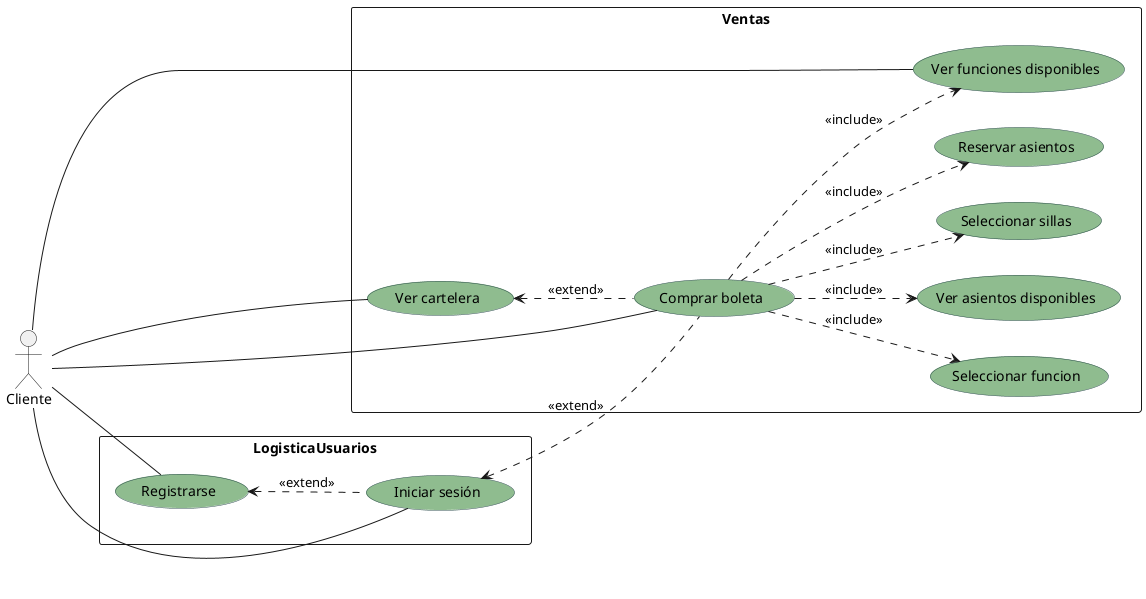 @startuml prueba1
left to right direction
skinparam packageStyle rectangle
skinparam usecase {
    BorderColor DarkSlateGray
    BackgroundColor DarkSeaGreen
  
}
' Página para el actor Cliente
actor Cliente

package Ventas{
    usecase "Ver cartelera" as verCar
    usecase "Ver funciones disponibles" as verFun
    usecase "Seleccionar funcion" as selFun
    usecase "Comprar boleta" as comBol
    usecase "Ver asientos disponibles" as verAsi
    usecase "Seleccionar sillas" as selAsi
    usecase "Reservar asientos" as resAsi 
    
}
package LogisticaUsuarios{
    usecase "Iniciar sesión" as iniSes
    usecase "Registrarse" as reg 
}

Cliente -- iniSes
Cliente -- verCar
Cliente -- comBol
Cliente -- verFun
Cliente -- reg

iniSes <.. comBol : <<extend>>
verCar <.. comBol : <<extend>>
comBol ..> verFun : <<include>>
comBol ..> selFun : <<include>>
reg <.. iniSes : <<extend>>
comBol ..> verAsi : <<include>>
comBol ..> selAsi : <<include>>
comBol ..> resAsi : <<include>>

newpage

' Página para el actor Taquillero

left to right direction
skinparam packageStyle rectangle
skinparam usecase {
    BorderColor DarkSlateGray
    BackgroundColor DarkSeaGreen
  
}
actor Taquillero

package Trabajadores {
    actor Taquillero
}

package Ventas{
    usecase "Ver cartelera" as verCar
    usecase "Ver funciones disponibles" as verFun
    usecase "Seleccionar función" as selFun
    usecase "Comprar boleta" as comBol
}

package LogisticaUsuarios{
    usecase "Iniciar sesión" as iniSes
    usecase "Registrarse" as reg 
}

Taquillero -- iniSes
Taquillero -- verCar
Taquillero -- verFun
Taquillero -- selFun
Taquillero -- comBol
Taquillero -- reg

iniSes <.. comBol : <<extend>>
verCar <.. comBol : <<extend>>
comBol ..> verFun : <<include>>
comBol ..> selFun : <<include>>
reg <.. iniSes : <<extend>>
newpage

' Página para el actor EmpleadoRestaurante

left to right direction
skinparam packageStyle rectangle
skinparam usecase {
    BorderColor DarkSlateGray
    BackgroundColor DarkSeaGreen
  
}
actor EmpleadoRestaurante

package Trabajadores {
    actor EmpleadoRestaurante
}

package Restaurante{
    usecase "Vender comida" as venCom
    usecase "Ver comidas disponibles" as verCom
}

EmpleadoRestaurante -- venCom
EmpleadoRestaurante -- verCom

venCom ..> verCom : <<include>>

newpage

' Página para el actor Gerente
left to right direction
skinparam packageStyle rectangle
skinparam usecase {
    BorderColor DarkSlateGray
    BackgroundColor DarkSeaGreen
  
}
actor Gerente

package Trabajadores {
    actor Gerente
}

package LogisticaCine{
    usecase "Añadir película a cartelera" as addPelCar
    usecase "Eliminar película de cartelera" as eliPelCar
    usecase "Gestionar salas" as GesSal
    usecase "Añadir horario" as addHor
    usecase "Eliminar horario" as eliHor
    usecase "Modificar horario" as modHor
    usecase "Añadir función" as addFun
    usecase "Eliminar función" as eliFun
    usecase "Modificar función" as modFun
}

package Restaurante{
    usecase "Añadir menú" as addMen
    usecase "Eliminar menú" as eliMen
    usecase "Modificar menú" as modMen
}

package LogisticaUsuarios {
    usecase "Iniciar sesión" as iniSes
    usecase "Asignar cargos" as AsiCarg
    usecase "Eliminar cargos" as eliCar
    usecase "Modificar cargos" as modCar
}

' Relaciones de Gerente con Casos de Uso de LogisticaCine
Gerente -down-> iniSes
Gerente -down-> GesSal
Gerente -down-> addPelCar
Gerente -down-> addHor
Gerente -down-> addMen
Gerente -down-> eliHor
Gerente -down-> eliMen
Gerente -down-> eliPelCar
Gerente -down-> modHor
Gerente -down-> modMen


eliHor ..> eliFun :<<include>> 
addHor ..> addFun :<<include>>
modHor ..> modFun :<<include>>

iniSes <.. AsiCarg :<<extend>>

iniSes <.. eliCar :<<extend>>

iniSes <.. modCar :<<extend>>
newpage

' Página para el actor RecursosHumanos

left to right direction
skinparam packageStyle rectangle
skinparam usecase {
    BorderColor DarkSlateGray
    BackgroundColor DarkSeaGreen
  
}
actor RecursosHumanos

package Trabajadores {
    actor RecursosHumanos
}

package LogisticaUsuarios {
    usecase "Iniciar sesión" as iniSes
    usecase "Añadir empleado" as addEmp
    usecase "Modificar cargos" as modCar
}

RecursosHumanos -- iniSes

iniSes <.. addEmp :<<Extend>>
iniSes <.. modCar :<<Extend>>

@enduml
